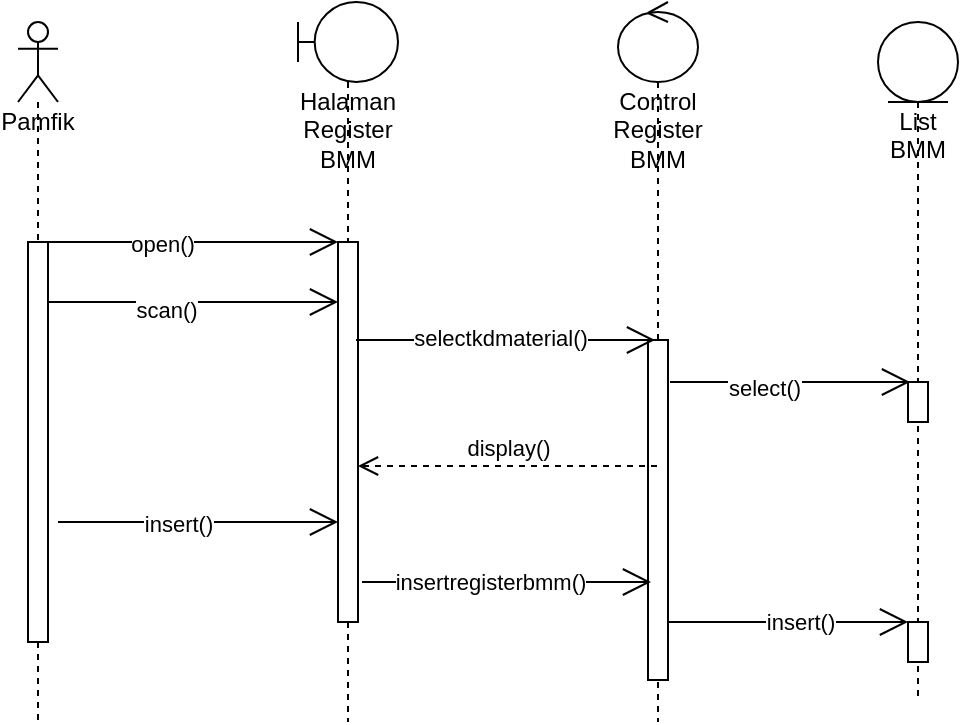 <mxfile version="20.5.3" type="device"><diagram id="kgpKYQtTHZ0yAKxKKP6v" name="Page-1"><mxGraphModel dx="868" dy="425" grid="1" gridSize="10" guides="1" tooltips="1" connect="1" arrows="1" fold="1" page="1" pageScale="1" pageWidth="850" pageHeight="1100" math="0" shadow="0"><root><mxCell id="0"/><mxCell id="1" parent="0"/><mxCell id="9OE_82X2UbizwWMnrKPJ-1" value="Pamfik" style="shape=umlLifeline;participant=umlActor;perimeter=lifelinePerimeter;whiteSpace=wrap;html=1;container=1;collapsible=0;recursiveResize=0;verticalAlign=top;spacingTop=36;outlineConnect=0;" parent="1" vertex="1"><mxGeometry x="140" y="210" width="20" height="350" as="geometry"/></mxCell><mxCell id="9OE_82X2UbizwWMnrKPJ-5" value="" style="html=1;points=[];perimeter=orthogonalPerimeter;" parent="9OE_82X2UbizwWMnrKPJ-1" vertex="1"><mxGeometry x="5" y="110" width="10" height="200" as="geometry"/></mxCell><mxCell id="9OE_82X2UbizwWMnrKPJ-2" value="Halaman Register BMM" style="shape=umlLifeline;participant=umlBoundary;perimeter=lifelinePerimeter;whiteSpace=wrap;html=1;container=1;collapsible=0;recursiveResize=0;verticalAlign=top;spacingTop=36;outlineConnect=0;" parent="1" vertex="1"><mxGeometry x="280" y="200" width="50" height="360" as="geometry"/></mxCell><mxCell id="9OE_82X2UbizwWMnrKPJ-6" value="" style="html=1;points=[];perimeter=orthogonalPerimeter;" parent="9OE_82X2UbizwWMnrKPJ-2" vertex="1"><mxGeometry x="20" y="120" width="10" height="190" as="geometry"/></mxCell><mxCell id="fr4te9lVohy-jOq1yz7P-21" value="" style="endArrow=open;endFill=1;endSize=12;html=1;rounded=0;fontSize=11;" edge="1" parent="9OE_82X2UbizwWMnrKPJ-2"><mxGeometry width="160" relative="1" as="geometry"><mxPoint x="-125" y="150" as="sourcePoint"/><mxPoint x="20" y="150" as="targetPoint"/></mxGeometry></mxCell><mxCell id="fr4te9lVohy-jOq1yz7P-22" value="scan()" style="edgeLabel;html=1;align=center;verticalAlign=middle;resizable=0;points=[];fontSize=11;" vertex="1" connectable="0" parent="fr4te9lVohy-jOq1yz7P-21"><mxGeometry x="-0.186" y="-4" relative="1" as="geometry"><mxPoint as="offset"/></mxGeometry></mxCell><mxCell id="9OE_82X2UbizwWMnrKPJ-3" value="Control Register BMM" style="shape=umlLifeline;participant=umlControl;perimeter=lifelinePerimeter;whiteSpace=wrap;html=1;container=1;collapsible=0;recursiveResize=0;verticalAlign=top;spacingTop=36;outlineConnect=0;" parent="1" vertex="1"><mxGeometry x="440" y="200" width="40" height="360" as="geometry"/></mxCell><mxCell id="9OE_82X2UbizwWMnrKPJ-9" value="" style="html=1;points=[];perimeter=orthogonalPerimeter;" parent="9OE_82X2UbizwWMnrKPJ-3" vertex="1"><mxGeometry x="15" y="169" width="10" height="170" as="geometry"/></mxCell><mxCell id="9OE_82X2UbizwWMnrKPJ-4" value="List BMM" style="shape=umlLifeline;participant=umlEntity;perimeter=lifelinePerimeter;whiteSpace=wrap;html=1;container=1;collapsible=0;recursiveResize=0;verticalAlign=top;spacingTop=36;outlineConnect=0;" parent="1" vertex="1"><mxGeometry x="570" y="210" width="40" height="340" as="geometry"/></mxCell><mxCell id="9OE_82X2UbizwWMnrKPJ-44" value="" style="html=1;points=[];perimeter=orthogonalPerimeter;" parent="9OE_82X2UbizwWMnrKPJ-4" vertex="1"><mxGeometry x="15" y="300" width="10" height="20" as="geometry"/></mxCell><mxCell id="fr4te9lVohy-jOq1yz7P-17" value="" style="html=1;points=[];perimeter=orthogonalPerimeter;" vertex="1" parent="9OE_82X2UbizwWMnrKPJ-4"><mxGeometry x="15" y="180" width="10" height="20" as="geometry"/></mxCell><mxCell id="9OE_82X2UbizwWMnrKPJ-7" value="" style="endArrow=open;endFill=1;endSize=12;html=1;rounded=0;" parent="1" edge="1"><mxGeometry width="160" relative="1" as="geometry"><mxPoint x="150" y="320" as="sourcePoint"/><mxPoint x="300" y="320" as="targetPoint"/></mxGeometry></mxCell><mxCell id="9OE_82X2UbizwWMnrKPJ-8" value="open()" style="edgeLabel;html=1;align=center;verticalAlign=middle;resizable=0;points=[];" parent="9OE_82X2UbizwWMnrKPJ-7" vertex="1" connectable="0"><mxGeometry x="-0.173" y="-1" relative="1" as="geometry"><mxPoint as="offset"/></mxGeometry></mxCell><mxCell id="9OE_82X2UbizwWMnrKPJ-56" value="" style="endArrow=open;endFill=1;endSize=12;html=1;rounded=0;" parent="1" edge="1"><mxGeometry width="160" relative="1" as="geometry"><mxPoint x="312" y="490" as="sourcePoint"/><mxPoint x="456.5" y="490" as="targetPoint"/><Array as="points"><mxPoint x="367" y="490"/></Array></mxGeometry></mxCell><mxCell id="9OE_82X2UbizwWMnrKPJ-57" value="insertregisterbmm()" style="edgeLabel;html=1;align=center;verticalAlign=middle;resizable=0;points=[];" parent="9OE_82X2UbizwWMnrKPJ-56" vertex="1" connectable="0"><mxGeometry x="-0.3" y="1" relative="1" as="geometry"><mxPoint x="13" y="1" as="offset"/></mxGeometry></mxCell><mxCell id="9OE_82X2UbizwWMnrKPJ-53" value="" style="endArrow=open;endFill=1;endSize=12;html=1;rounded=0;" parent="1" edge="1"><mxGeometry width="160" relative="1" as="geometry"><mxPoint x="160" y="460" as="sourcePoint"/><mxPoint x="300" y="460" as="targetPoint"/><Array as="points"/></mxGeometry></mxCell><mxCell id="9OE_82X2UbizwWMnrKPJ-54" value="insert()" style="edgeLabel;html=1;align=center;verticalAlign=middle;resizable=0;points=[];" parent="9OE_82X2UbizwWMnrKPJ-53" vertex="1" connectable="0"><mxGeometry x="-0.343" y="-1" relative="1" as="geometry"><mxPoint x="14" as="offset"/></mxGeometry></mxCell><mxCell id="fr4te9lVohy-jOq1yz7P-13" value="" style="endArrow=open;endFill=1;endSize=12;html=1;rounded=0;" edge="1" parent="1"><mxGeometry width="160" relative="1" as="geometry"><mxPoint x="465" y="510" as="sourcePoint"/><mxPoint x="585" y="510" as="targetPoint"/><Array as="points"/></mxGeometry></mxCell><mxCell id="fr4te9lVohy-jOq1yz7P-14" value="insert()" style="edgeLabel;html=1;align=center;verticalAlign=middle;resizable=0;points=[];" vertex="1" connectable="0" parent="fr4te9lVohy-jOq1yz7P-13"><mxGeometry x="-0.343" y="-1" relative="1" as="geometry"><mxPoint x="26" y="-1" as="offset"/></mxGeometry></mxCell><mxCell id="fr4te9lVohy-jOq1yz7P-15" value="" style="endArrow=open;endFill=1;endSize=12;html=1;rounded=0;fontSize=11;" edge="1" parent="1"><mxGeometry width="160" relative="1" as="geometry"><mxPoint x="309" y="369" as="sourcePoint"/><mxPoint x="458.5" y="369" as="targetPoint"/><Array as="points"><mxPoint x="390" y="369"/></Array></mxGeometry></mxCell><mxCell id="fr4te9lVohy-jOq1yz7P-16" value="selectkdmaterial()" style="edgeLabel;html=1;align=center;verticalAlign=middle;resizable=0;points=[];fontSize=11;" vertex="1" connectable="0" parent="fr4te9lVohy-jOq1yz7P-15"><mxGeometry x="-0.2" relative="1" as="geometry"><mxPoint x="12" y="-1" as="offset"/></mxGeometry></mxCell><mxCell id="fr4te9lVohy-jOq1yz7P-18" value="" style="endArrow=open;endFill=1;endSize=12;html=1;rounded=0;fontSize=11;" edge="1" parent="1"><mxGeometry width="160" relative="1" as="geometry"><mxPoint x="466" y="390" as="sourcePoint"/><mxPoint x="586" y="390" as="targetPoint"/></mxGeometry></mxCell><mxCell id="fr4te9lVohy-jOq1yz7P-19" value="select()" style="edgeLabel;html=1;align=center;verticalAlign=middle;resizable=0;points=[];fontSize=11;" vertex="1" connectable="0" parent="fr4te9lVohy-jOq1yz7P-18"><mxGeometry x="-0.217" y="-3" relative="1" as="geometry"><mxPoint as="offset"/></mxGeometry></mxCell><mxCell id="fr4te9lVohy-jOq1yz7P-20" value="display()" style="html=1;verticalAlign=bottom;endArrow=open;dashed=1;endSize=8;rounded=0;fontSize=11;" edge="1" parent="1"><mxGeometry relative="1" as="geometry"><mxPoint x="459.5" y="432" as="sourcePoint"/><mxPoint x="310" y="432" as="targetPoint"/></mxGeometry></mxCell></root></mxGraphModel></diagram></mxfile>